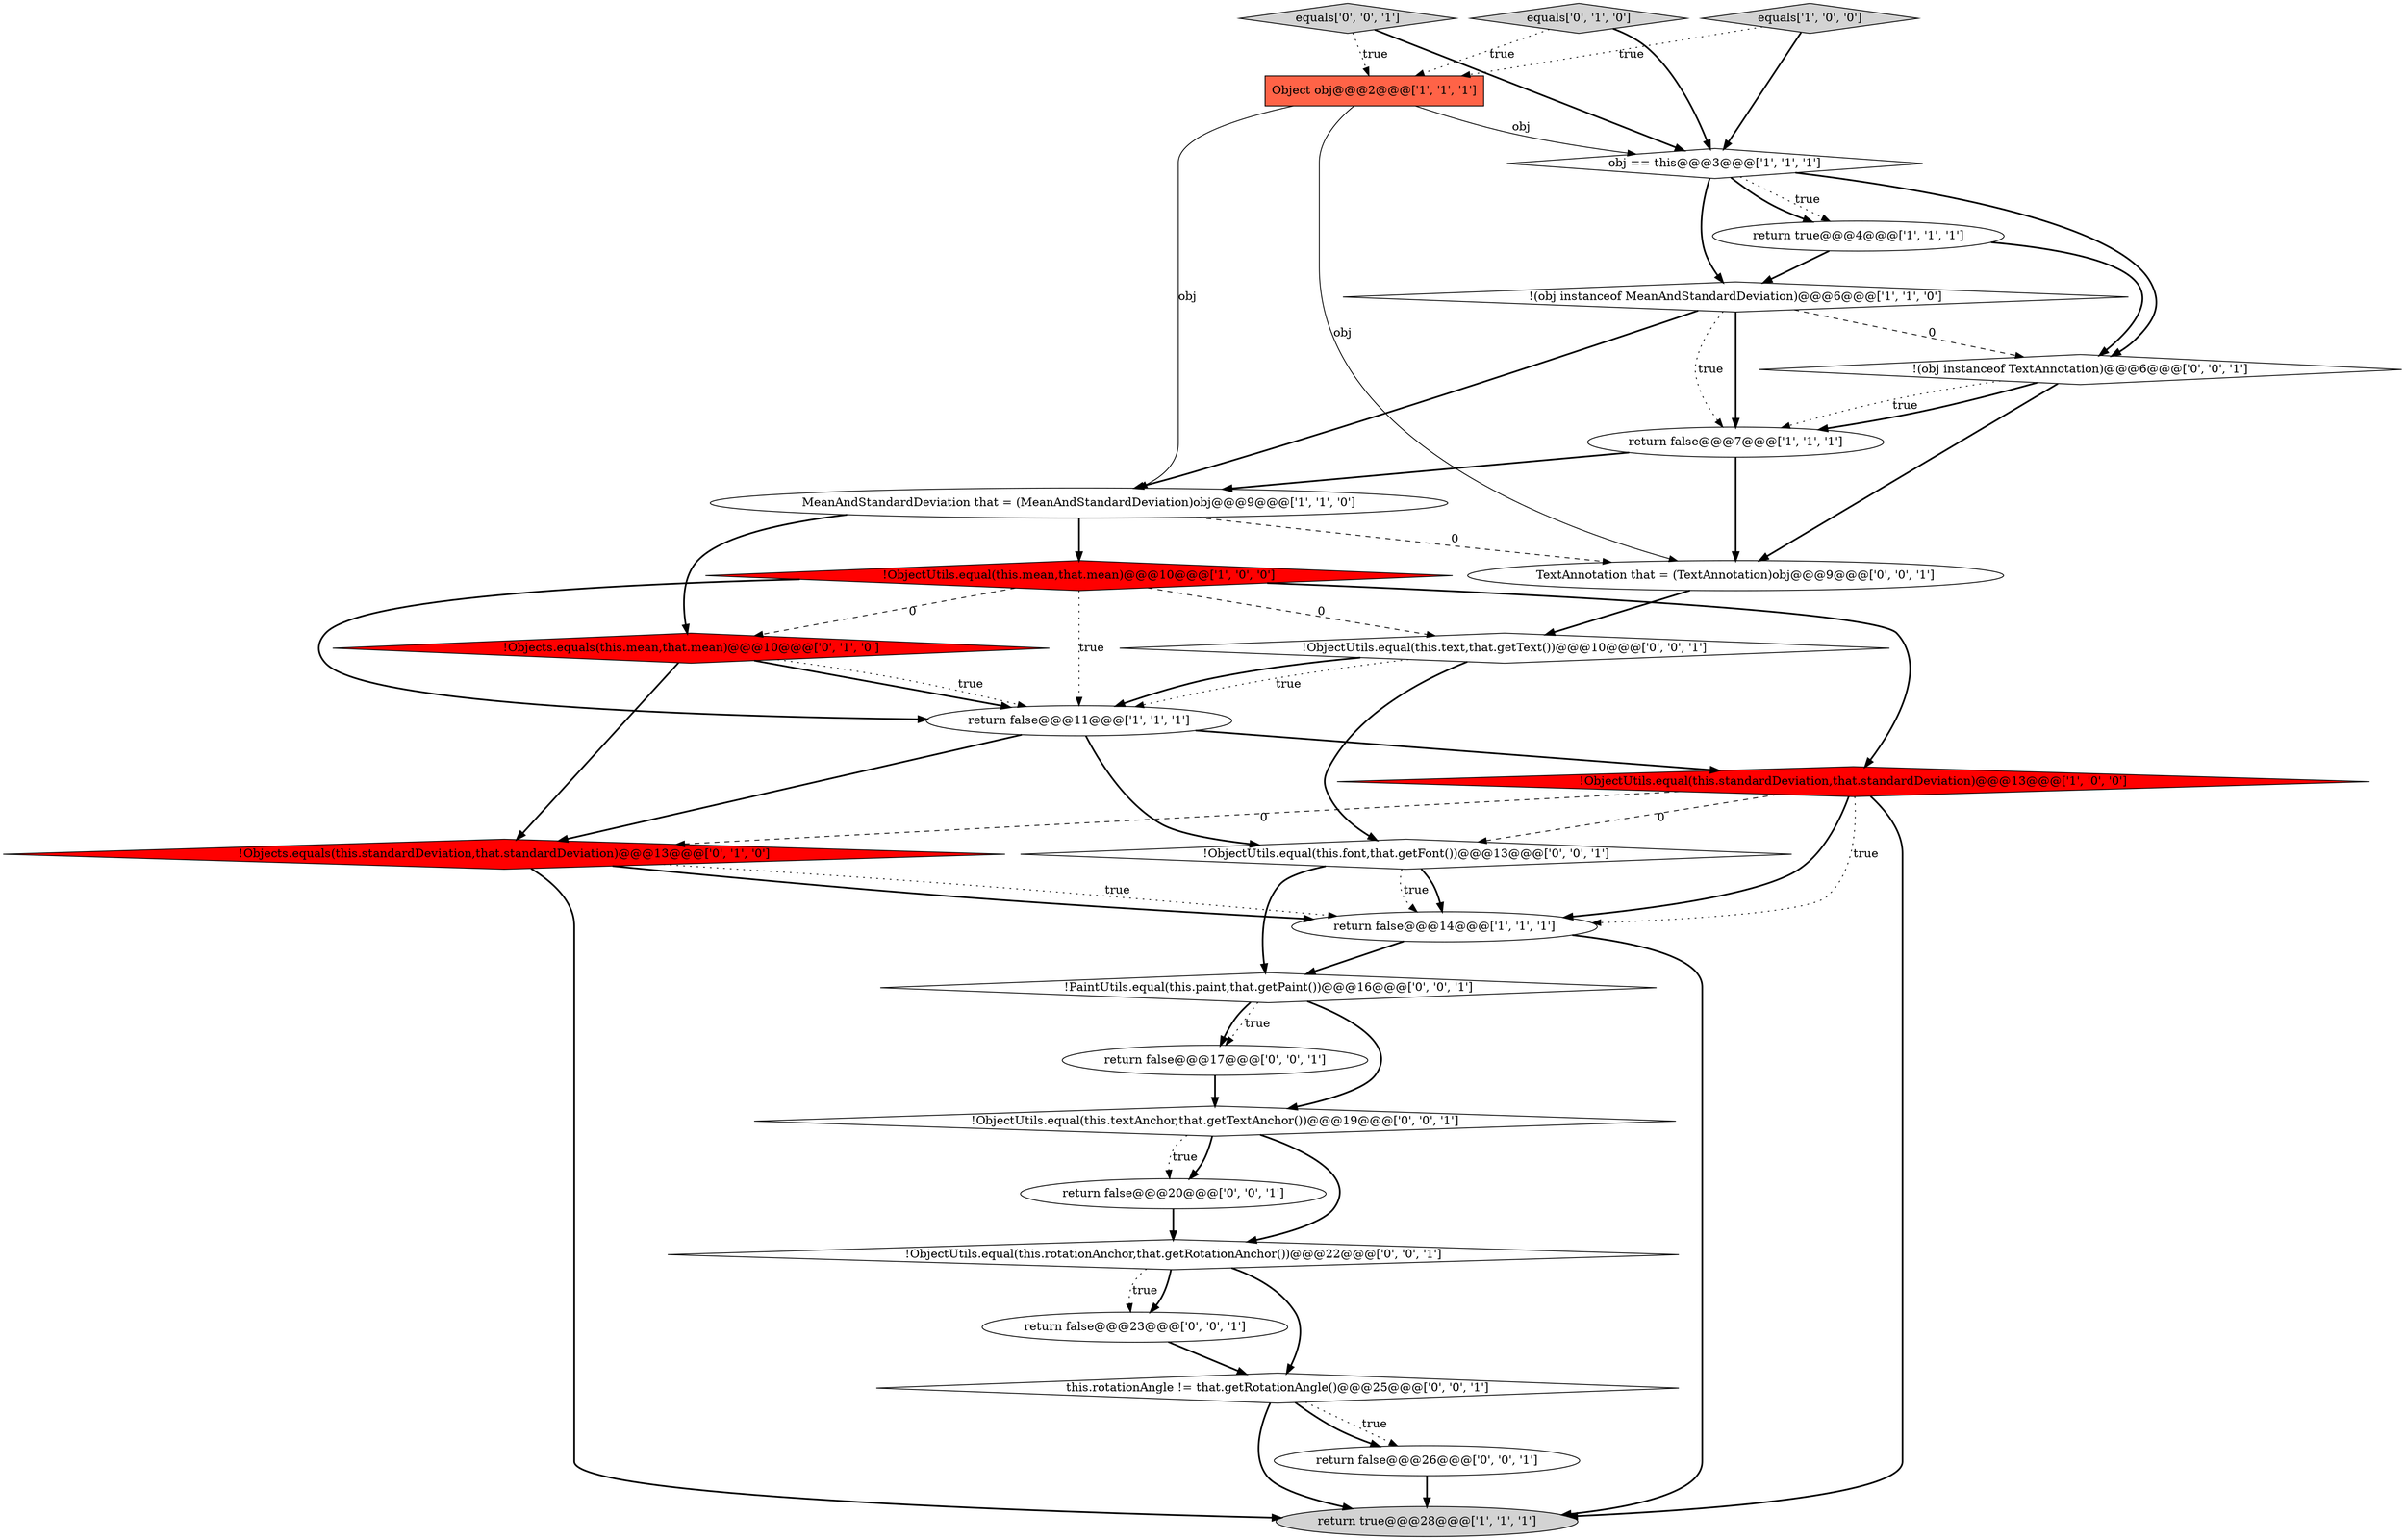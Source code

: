 digraph {
1 [style = filled, label = "MeanAndStandardDeviation that = (MeanAndStandardDeviation)obj@@@9@@@['1', '1', '0']", fillcolor = white, shape = ellipse image = "AAA0AAABBB1BBB"];
19 [style = filled, label = "!PaintUtils.equal(this.paint,that.getPaint())@@@16@@@['0', '0', '1']", fillcolor = white, shape = diamond image = "AAA0AAABBB3BBB"];
15 [style = filled, label = "return false@@@17@@@['0', '0', '1']", fillcolor = white, shape = ellipse image = "AAA0AAABBB3BBB"];
5 [style = filled, label = "!(obj instanceof MeanAndStandardDeviation)@@@6@@@['1', '1', '0']", fillcolor = white, shape = diamond image = "AAA0AAABBB1BBB"];
23 [style = filled, label = "!ObjectUtils.equal(this.rotationAnchor,that.getRotationAnchor())@@@22@@@['0', '0', '1']", fillcolor = white, shape = diamond image = "AAA0AAABBB3BBB"];
8 [style = filled, label = "return true@@@4@@@['1', '1', '1']", fillcolor = white, shape = ellipse image = "AAA0AAABBB1BBB"];
0 [style = filled, label = "return false@@@7@@@['1', '1', '1']", fillcolor = white, shape = ellipse image = "AAA0AAABBB1BBB"];
21 [style = filled, label = "!ObjectUtils.equal(this.text,that.getText())@@@10@@@['0', '0', '1']", fillcolor = white, shape = diamond image = "AAA0AAABBB3BBB"];
6 [style = filled, label = "obj == this@@@3@@@['1', '1', '1']", fillcolor = white, shape = diamond image = "AAA0AAABBB1BBB"];
11 [style = filled, label = "!ObjectUtils.equal(this.mean,that.mean)@@@10@@@['1', '0', '0']", fillcolor = red, shape = diamond image = "AAA1AAABBB1BBB"];
13 [style = filled, label = "!Objects.equals(this.standardDeviation,that.standardDeviation)@@@13@@@['0', '1', '0']", fillcolor = red, shape = diamond image = "AAA1AAABBB2BBB"];
18 [style = filled, label = "!ObjectUtils.equal(this.textAnchor,that.getTextAnchor())@@@19@@@['0', '0', '1']", fillcolor = white, shape = diamond image = "AAA0AAABBB3BBB"];
22 [style = filled, label = "TextAnnotation that = (TextAnnotation)obj@@@9@@@['0', '0', '1']", fillcolor = white, shape = ellipse image = "AAA0AAABBB3BBB"];
3 [style = filled, label = "Object obj@@@2@@@['1', '1', '1']", fillcolor = tomato, shape = box image = "AAA0AAABBB1BBB"];
16 [style = filled, label = "equals['0', '0', '1']", fillcolor = lightgray, shape = diamond image = "AAA0AAABBB3BBB"];
27 [style = filled, label = "return false@@@23@@@['0', '0', '1']", fillcolor = white, shape = ellipse image = "AAA0AAABBB3BBB"];
10 [style = filled, label = "return true@@@28@@@['1', '1', '1']", fillcolor = lightgray, shape = ellipse image = "AAA0AAABBB1BBB"];
20 [style = filled, label = "!(obj instanceof TextAnnotation)@@@6@@@['0', '0', '1']", fillcolor = white, shape = diamond image = "AAA0AAABBB3BBB"];
7 [style = filled, label = "return false@@@14@@@['1', '1', '1']", fillcolor = white, shape = ellipse image = "AAA0AAABBB1BBB"];
25 [style = filled, label = "!ObjectUtils.equal(this.font,that.getFont())@@@13@@@['0', '0', '1']", fillcolor = white, shape = diamond image = "AAA0AAABBB3BBB"];
4 [style = filled, label = "!ObjectUtils.equal(this.standardDeviation,that.standardDeviation)@@@13@@@['1', '0', '0']", fillcolor = red, shape = diamond image = "AAA1AAABBB1BBB"];
24 [style = filled, label = "return false@@@20@@@['0', '0', '1']", fillcolor = white, shape = ellipse image = "AAA0AAABBB3BBB"];
9 [style = filled, label = "return false@@@11@@@['1', '1', '1']", fillcolor = white, shape = ellipse image = "AAA0AAABBB1BBB"];
12 [style = filled, label = "equals['0', '1', '0']", fillcolor = lightgray, shape = diamond image = "AAA0AAABBB2BBB"];
14 [style = filled, label = "!Objects.equals(this.mean,that.mean)@@@10@@@['0', '1', '0']", fillcolor = red, shape = diamond image = "AAA1AAABBB2BBB"];
2 [style = filled, label = "equals['1', '0', '0']", fillcolor = lightgray, shape = diamond image = "AAA0AAABBB1BBB"];
26 [style = filled, label = "return false@@@26@@@['0', '0', '1']", fillcolor = white, shape = ellipse image = "AAA0AAABBB3BBB"];
17 [style = filled, label = "this.rotationAngle != that.getRotationAngle()@@@25@@@['0', '0', '1']", fillcolor = white, shape = diamond image = "AAA0AAABBB3BBB"];
2->3 [style = dotted, label="true"];
4->10 [style = bold, label=""];
3->1 [style = solid, label="obj"];
12->3 [style = dotted, label="true"];
17->26 [style = dotted, label="true"];
13->10 [style = bold, label=""];
17->10 [style = bold, label=""];
19->18 [style = bold, label=""];
18->24 [style = bold, label=""];
17->26 [style = bold, label=""];
3->22 [style = solid, label="obj"];
18->23 [style = bold, label=""];
23->27 [style = bold, label=""];
26->10 [style = bold, label=""];
7->10 [style = bold, label=""];
2->6 [style = bold, label=""];
16->6 [style = bold, label=""];
20->0 [style = dotted, label="true"];
9->4 [style = bold, label=""];
11->4 [style = bold, label=""];
20->0 [style = bold, label=""];
18->24 [style = dotted, label="true"];
22->21 [style = bold, label=""];
4->7 [style = dotted, label="true"];
11->9 [style = dotted, label="true"];
5->0 [style = dotted, label="true"];
13->7 [style = dotted, label="true"];
21->25 [style = bold, label=""];
19->15 [style = dotted, label="true"];
11->9 [style = bold, label=""];
12->6 [style = bold, label=""];
25->7 [style = bold, label=""];
15->18 [style = bold, label=""];
16->3 [style = dotted, label="true"];
25->7 [style = dotted, label="true"];
4->7 [style = bold, label=""];
1->22 [style = dashed, label="0"];
1->11 [style = bold, label=""];
20->22 [style = bold, label=""];
5->20 [style = dashed, label="0"];
6->20 [style = bold, label=""];
4->25 [style = dashed, label="0"];
5->1 [style = bold, label=""];
6->5 [style = bold, label=""];
21->9 [style = bold, label=""];
21->9 [style = dotted, label="true"];
8->20 [style = bold, label=""];
8->5 [style = bold, label=""];
5->0 [style = bold, label=""];
6->8 [style = dotted, label="true"];
13->7 [style = bold, label=""];
0->1 [style = bold, label=""];
11->14 [style = dashed, label="0"];
0->22 [style = bold, label=""];
9->25 [style = bold, label=""];
6->8 [style = bold, label=""];
23->27 [style = dotted, label="true"];
25->19 [style = bold, label=""];
27->17 [style = bold, label=""];
23->17 [style = bold, label=""];
14->9 [style = bold, label=""];
1->14 [style = bold, label=""];
14->9 [style = dotted, label="true"];
3->6 [style = solid, label="obj"];
14->13 [style = bold, label=""];
19->15 [style = bold, label=""];
4->13 [style = dashed, label="0"];
7->19 [style = bold, label=""];
9->13 [style = bold, label=""];
24->23 [style = bold, label=""];
11->21 [style = dashed, label="0"];
}
